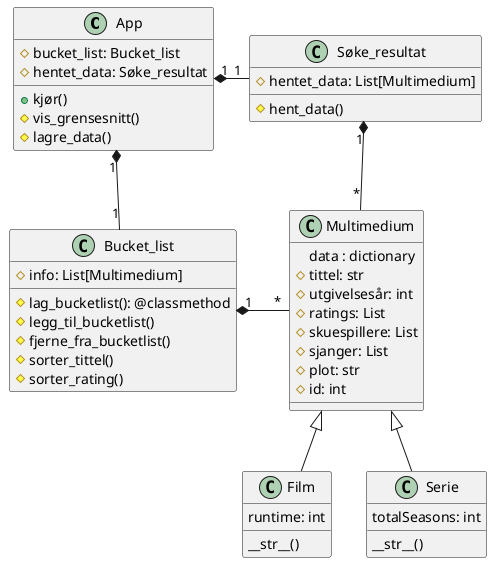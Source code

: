 @startuml Argsflix bucket list
class App{
    # bucket_list: Bucket_list
    # hentet_data: Søke_resultat
    + kjør()
    # vis_grensesnitt()
    # lagre_data()
}

class Bucket_list{
    # info: List[Multimedium]

    # lag_bucketlist(): @classmethod
    # legg_til_bucketlist()
    # fjerne_fra_bucketlist()
    # sorter_tittel()
    # sorter_rating()
}

class Søke_resultat{
    # hentet_data: List[Multimedium]
    # hent_data()
}

class Multimedium{
    data : dictionary
    # tittel: str
    # utgivelsesår: int
    # ratings: List
    # skuespillere: List
    # sjanger: List
    # plot: str
    # id: int
}

class Film{
    runtime: int
    __str__()
}

class Serie{
    totalSeasons: int
    __str__()
}


Multimedium <|-- Film
Multimedium <|-- Serie
Bucket_list "1" *-right- "*" Multimedium 
App "1" *-down- "1" Bucket_list
App "1" *-right- "1" Søke_resultat
Søke_resultat "1" *-right- "*" Multimedium 

@enduml